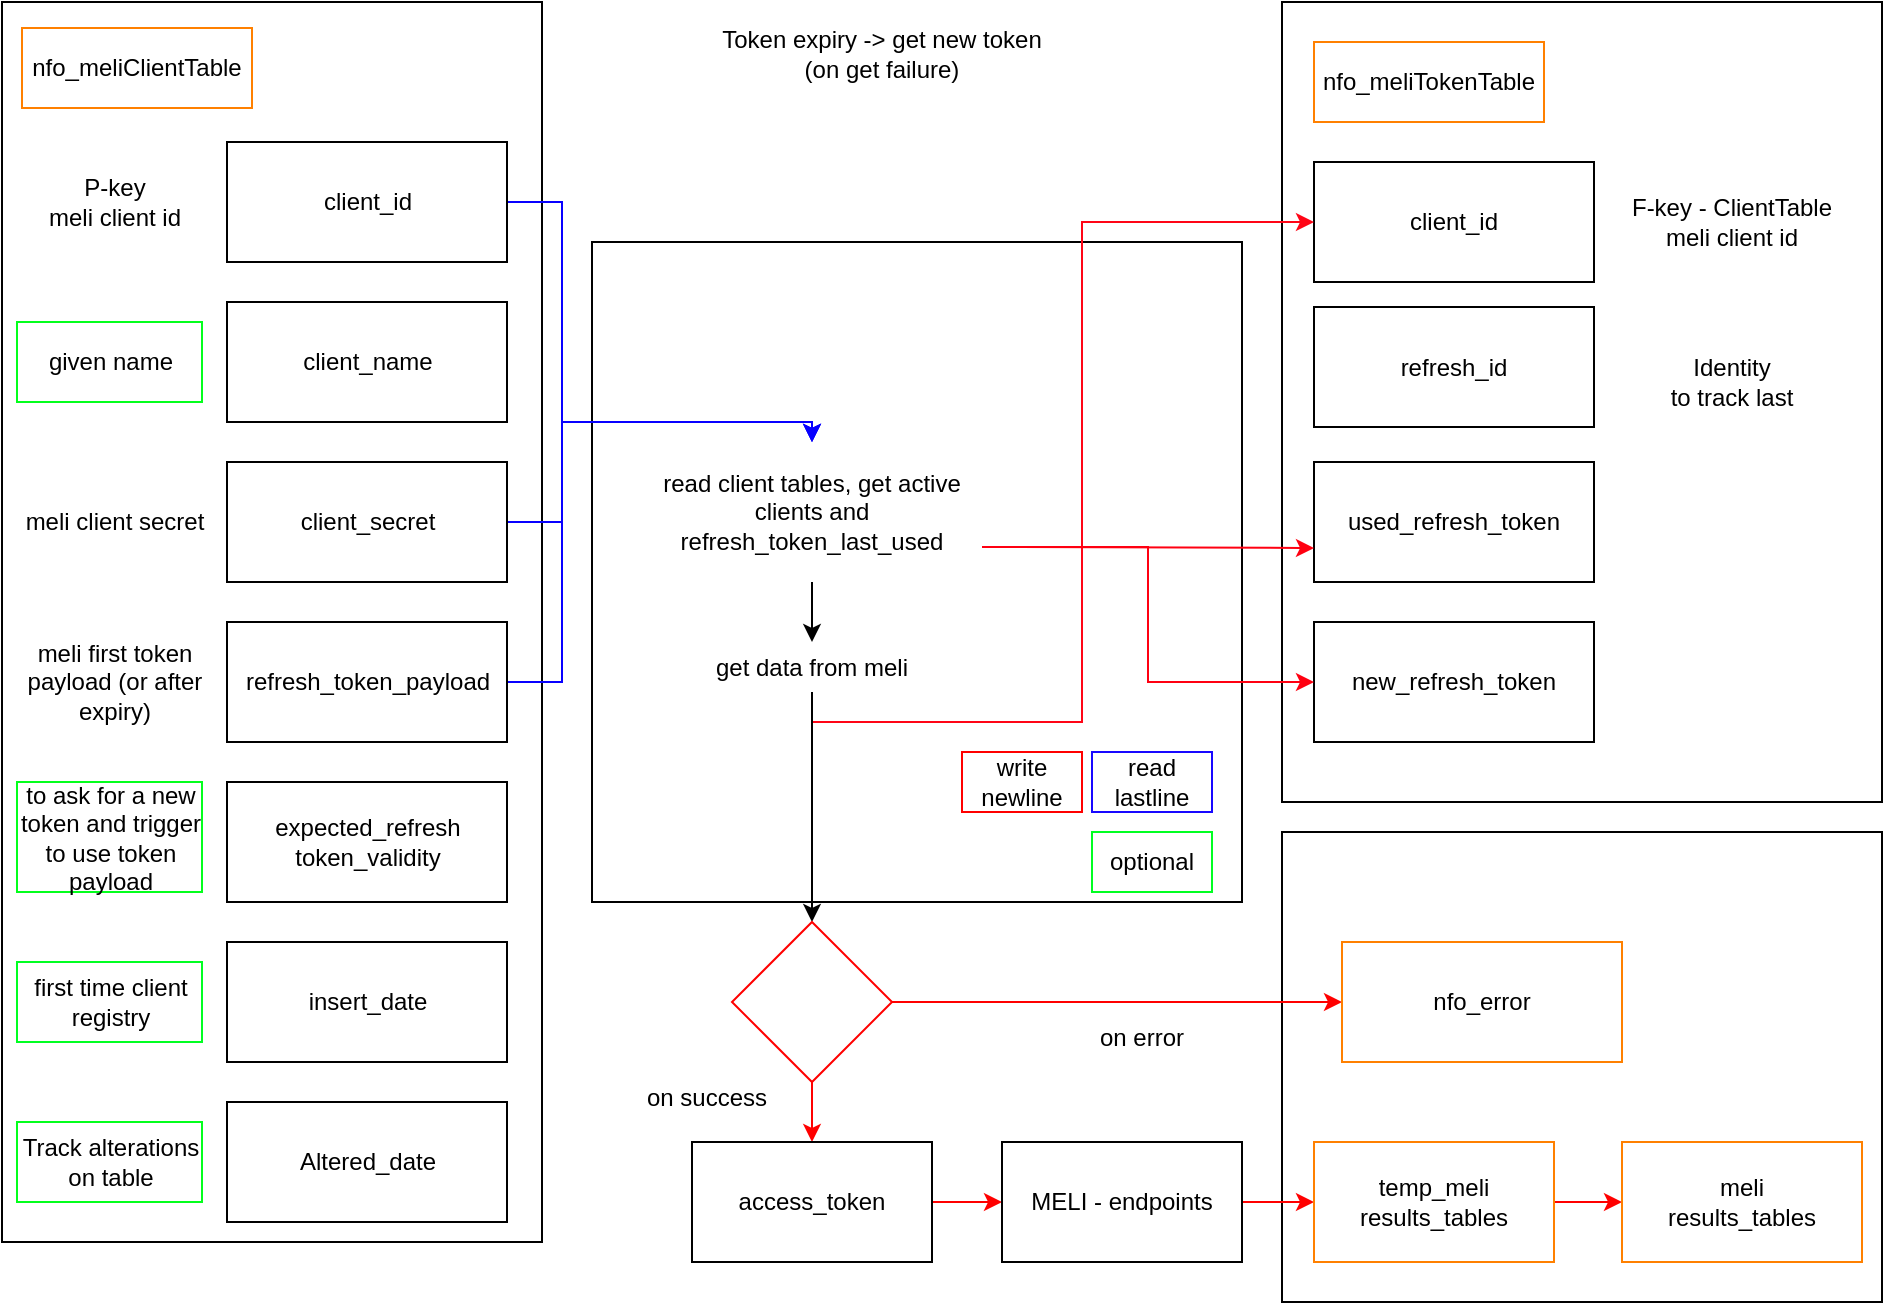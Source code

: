<mxfile version="22.0.8" type="device">
  <diagram name="Página-1" id="DTinN4Y7Yt76tl2UFUI_">
    <mxGraphModel dx="1358" dy="596" grid="1" gridSize="10" guides="1" tooltips="1" connect="1" arrows="1" fold="1" page="1" pageScale="1" pageWidth="827" pageHeight="1169" math="0" shadow="0">
      <root>
        <mxCell id="0" />
        <mxCell id="1" parent="0" />
        <mxCell id="vSFISmRLjkH2FBeVN5JN-68" value="" style="rounded=0;whiteSpace=wrap;html=1;" vertex="1" parent="1">
          <mxGeometry x="335" y="170" width="325" height="330" as="geometry" />
        </mxCell>
        <mxCell id="vSFISmRLjkH2FBeVN5JN-3" value="" style="rounded=0;whiteSpace=wrap;html=1;" vertex="1" parent="1">
          <mxGeometry x="40" y="50" width="270" height="620" as="geometry" />
        </mxCell>
        <mxCell id="vSFISmRLjkH2FBeVN5JN-42" style="edgeStyle=orthogonalEdgeStyle;rounded=0;orthogonalLoop=1;jettySize=auto;html=1;strokeColor=#0800FF;exitX=1;exitY=0.5;exitDx=0;exitDy=0;" edge="1" parent="1" source="vSFISmRLjkH2FBeVN5JN-5" target="vSFISmRLjkH2FBeVN5JN-18">
          <mxGeometry relative="1" as="geometry">
            <Array as="points">
              <mxPoint x="320" y="310" />
              <mxPoint x="320" y="260" />
              <mxPoint x="445" y="260" />
            </Array>
          </mxGeometry>
        </mxCell>
        <mxCell id="vSFISmRLjkH2FBeVN5JN-1" value="client_name" style="rounded=0;whiteSpace=wrap;html=1;" vertex="1" parent="1">
          <mxGeometry x="152.5" y="200" width="140" height="60" as="geometry" />
        </mxCell>
        <mxCell id="vSFISmRLjkH2FBeVN5JN-4" value="nfo_meliClientTable" style="text;html=1;strokeColor=#FF8000;fillColor=none;align=center;verticalAlign=middle;whiteSpace=wrap;rounded=0;" vertex="1" parent="1">
          <mxGeometry x="50" y="63" width="115" height="40" as="geometry" />
        </mxCell>
        <mxCell id="vSFISmRLjkH2FBeVN5JN-43" style="edgeStyle=orthogonalEdgeStyle;rounded=0;orthogonalLoop=1;jettySize=auto;html=1;strokeColor=#0800FF;exitX=1;exitY=0.5;exitDx=0;exitDy=0;" edge="1" parent="1" source="vSFISmRLjkH2FBeVN5JN-7" target="vSFISmRLjkH2FBeVN5JN-18">
          <mxGeometry relative="1" as="geometry">
            <Array as="points">
              <mxPoint x="320" y="390" />
              <mxPoint x="320" y="260" />
              <mxPoint x="445" y="260" />
            </Array>
          </mxGeometry>
        </mxCell>
        <mxCell id="vSFISmRLjkH2FBeVN5JN-5" value="client_secret" style="rounded=0;whiteSpace=wrap;html=1;" vertex="1" parent="1">
          <mxGeometry x="152.5" y="280" width="140" height="60" as="geometry" />
        </mxCell>
        <mxCell id="vSFISmRLjkH2FBeVN5JN-21" style="edgeStyle=orthogonalEdgeStyle;rounded=0;orthogonalLoop=1;jettySize=auto;html=1;entryX=0.5;entryY=0;entryDx=0;entryDy=0;strokeColor=#0800FF;" edge="1" parent="1" source="vSFISmRLjkH2FBeVN5JN-6" target="vSFISmRLjkH2FBeVN5JN-18">
          <mxGeometry relative="1" as="geometry">
            <Array as="points">
              <mxPoint x="320" y="150" />
              <mxPoint x="320" y="260" />
              <mxPoint x="445" y="260" />
            </Array>
          </mxGeometry>
        </mxCell>
        <mxCell id="vSFISmRLjkH2FBeVN5JN-6" value="client_id" style="rounded=0;whiteSpace=wrap;html=1;" vertex="1" parent="1">
          <mxGeometry x="152.5" y="120" width="140" height="60" as="geometry" />
        </mxCell>
        <mxCell id="vSFISmRLjkH2FBeVN5JN-10" value="" style="rounded=0;whiteSpace=wrap;html=1;" vertex="1" parent="1">
          <mxGeometry x="680" y="50" width="300" height="400" as="geometry" />
        </mxCell>
        <mxCell id="vSFISmRLjkH2FBeVN5JN-7" value="refresh_token_payload" style="rounded=0;whiteSpace=wrap;html=1;" vertex="1" parent="1">
          <mxGeometry x="152.5" y="360" width="140" height="60" as="geometry" />
        </mxCell>
        <mxCell id="vSFISmRLjkH2FBeVN5JN-8" value="nfo_meliTokenTable" style="text;html=1;strokeColor=#FF8000;fillColor=none;align=center;verticalAlign=middle;whiteSpace=wrap;rounded=0;" vertex="1" parent="1">
          <mxGeometry x="696" y="70" width="115" height="40" as="geometry" />
        </mxCell>
        <mxCell id="vSFISmRLjkH2FBeVN5JN-11" value="refresh_id" style="rounded=0;whiteSpace=wrap;html=1;" vertex="1" parent="1">
          <mxGeometry x="696" y="202.5" width="140" height="60" as="geometry" />
        </mxCell>
        <mxCell id="vSFISmRLjkH2FBeVN5JN-12" value="used_refresh_token" style="rounded=0;whiteSpace=wrap;html=1;" vertex="1" parent="1">
          <mxGeometry x="696" y="280" width="140" height="60" as="geometry" />
        </mxCell>
        <mxCell id="vSFISmRLjkH2FBeVN5JN-13" value="client_id" style="rounded=0;whiteSpace=wrap;html=1;" vertex="1" parent="1">
          <mxGeometry x="696" y="130" width="140" height="60" as="geometry" />
        </mxCell>
        <mxCell id="vSFISmRLjkH2FBeVN5JN-14" value="new_refresh_token" style="rounded=0;whiteSpace=wrap;html=1;" vertex="1" parent="1">
          <mxGeometry x="696" y="360" width="140" height="60" as="geometry" />
        </mxCell>
        <mxCell id="vSFISmRLjkH2FBeVN5JN-17" value="Token expiry -&amp;gt; get new token&lt;br&gt;(on get failure)" style="text;html=1;strokeColor=none;fillColor=none;align=center;verticalAlign=middle;whiteSpace=wrap;rounded=0;" vertex="1" parent="1">
          <mxGeometry x="370" y="56" width="220" height="40" as="geometry" />
        </mxCell>
        <mxCell id="vSFISmRLjkH2FBeVN5JN-32" style="edgeStyle=orthogonalEdgeStyle;rounded=0;orthogonalLoop=1;jettySize=auto;html=1;strokeColor=#FF0011;exitX=1;exitY=0.75;exitDx=0;exitDy=0;" edge="1" parent="1" source="vSFISmRLjkH2FBeVN5JN-18">
          <mxGeometry relative="1" as="geometry">
            <mxPoint x="810" y="510" as="sourcePoint" />
            <mxPoint x="696" y="323" as="targetPoint" />
            <Array as="points">
              <mxPoint x="696" y="323" />
            </Array>
          </mxGeometry>
        </mxCell>
        <mxCell id="vSFISmRLjkH2FBeVN5JN-73" style="edgeStyle=orthogonalEdgeStyle;rounded=0;orthogonalLoop=1;jettySize=auto;html=1;exitX=0.5;exitY=1;exitDx=0;exitDy=0;" edge="1" parent="1" source="vSFISmRLjkH2FBeVN5JN-18" target="vSFISmRLjkH2FBeVN5JN-27">
          <mxGeometry relative="1" as="geometry" />
        </mxCell>
        <mxCell id="vSFISmRLjkH2FBeVN5JN-18" value="read client tables, get active clients and refresh_token_last_used" style="text;html=1;strokeColor=none;fillColor=none;align=center;verticalAlign=middle;whiteSpace=wrap;rounded=0;" vertex="1" parent="1">
          <mxGeometry x="360" y="270" width="170" height="70" as="geometry" />
        </mxCell>
        <mxCell id="vSFISmRLjkH2FBeVN5JN-30" style="edgeStyle=orthogonalEdgeStyle;rounded=0;orthogonalLoop=1;jettySize=auto;html=1;entryX=0;entryY=0.5;entryDx=0;entryDy=0;strokeColor=#FF0516;" edge="1" parent="1" source="vSFISmRLjkH2FBeVN5JN-27" target="vSFISmRLjkH2FBeVN5JN-13">
          <mxGeometry relative="1" as="geometry">
            <Array as="points">
              <mxPoint x="445" y="410" />
              <mxPoint x="580" y="410" />
              <mxPoint x="580" y="160" />
            </Array>
          </mxGeometry>
        </mxCell>
        <mxCell id="vSFISmRLjkH2FBeVN5JN-94" style="edgeStyle=orthogonalEdgeStyle;rounded=0;orthogonalLoop=1;jettySize=auto;html=1;entryX=0.5;entryY=0;entryDx=0;entryDy=0;" edge="1" parent="1" source="vSFISmRLjkH2FBeVN5JN-27" target="vSFISmRLjkH2FBeVN5JN-86">
          <mxGeometry relative="1" as="geometry" />
        </mxCell>
        <mxCell id="vSFISmRLjkH2FBeVN5JN-27" value="get data from meli" style="text;html=1;strokeColor=none;fillColor=none;align=center;verticalAlign=middle;whiteSpace=wrap;rounded=0;" vertex="1" parent="1">
          <mxGeometry x="385" y="370" width="120" height="25" as="geometry" />
        </mxCell>
        <mxCell id="vSFISmRLjkH2FBeVN5JN-35" value="write&lt;br&gt;newline" style="text;html=1;strokeColor=#FF0000;fillColor=none;align=center;verticalAlign=middle;whiteSpace=wrap;rounded=0;" vertex="1" parent="1">
          <mxGeometry x="520" y="425" width="60" height="30" as="geometry" />
        </mxCell>
        <mxCell id="vSFISmRLjkH2FBeVN5JN-36" value="read&lt;br&gt;lastline" style="text;html=1;strokeColor=#1808FF;fillColor=none;align=center;verticalAlign=middle;whiteSpace=wrap;rounded=0;" vertex="1" parent="1">
          <mxGeometry x="585" y="425" width="60" height="30" as="geometry" />
        </mxCell>
        <mxCell id="vSFISmRLjkH2FBeVN5JN-38" value="P-key&lt;br&gt;meli client id" style="text;html=1;strokeColor=none;fillColor=none;align=center;verticalAlign=middle;whiteSpace=wrap;rounded=0;" vertex="1" parent="1">
          <mxGeometry x="50" y="130" width="92.5" height="40" as="geometry" />
        </mxCell>
        <mxCell id="vSFISmRLjkH2FBeVN5JN-39" value="given name" style="text;html=1;strokeColor=#03FF1C;fillColor=none;align=center;verticalAlign=middle;whiteSpace=wrap;rounded=0;" vertex="1" parent="1">
          <mxGeometry x="47.5" y="210" width="92.5" height="40" as="geometry" />
        </mxCell>
        <mxCell id="vSFISmRLjkH2FBeVN5JN-40" value="meli client secret" style="text;html=1;strokeColor=none;fillColor=none;align=center;verticalAlign=middle;whiteSpace=wrap;rounded=0;" vertex="1" parent="1">
          <mxGeometry x="50" y="290" width="92.5" height="40" as="geometry" />
        </mxCell>
        <mxCell id="vSFISmRLjkH2FBeVN5JN-41" value="meli first token payload (or after expiry)" style="text;html=1;strokeColor=none;fillColor=none;align=center;verticalAlign=middle;whiteSpace=wrap;rounded=0;" vertex="1" parent="1">
          <mxGeometry x="50" y="365" width="92.5" height="50" as="geometry" />
        </mxCell>
        <mxCell id="vSFISmRLjkH2FBeVN5JN-44" value="expected_refresh&lt;br&gt;token_validity" style="rounded=0;whiteSpace=wrap;html=1;" vertex="1" parent="1">
          <mxGeometry x="152.5" y="440" width="140" height="60" as="geometry" />
        </mxCell>
        <mxCell id="vSFISmRLjkH2FBeVN5JN-45" value="to ask for a new token and trigger to use token payload" style="text;html=1;strokeColor=#03FF1C;fillColor=none;align=center;verticalAlign=middle;whiteSpace=wrap;rounded=0;" vertex="1" parent="1">
          <mxGeometry x="47.5" y="440" width="92.5" height="55" as="geometry" />
        </mxCell>
        <mxCell id="vSFISmRLjkH2FBeVN5JN-46" value="insert_date" style="rounded=0;whiteSpace=wrap;html=1;" vertex="1" parent="1">
          <mxGeometry x="152.5" y="520" width="140" height="60" as="geometry" />
        </mxCell>
        <mxCell id="vSFISmRLjkH2FBeVN5JN-47" value="first time client registry" style="text;html=1;strokeColor=#00FF22;fillColor=none;align=center;verticalAlign=middle;whiteSpace=wrap;rounded=0;" vertex="1" parent="1">
          <mxGeometry x="47.5" y="530" width="92.5" height="40" as="geometry" />
        </mxCell>
        <mxCell id="vSFISmRLjkH2FBeVN5JN-48" value="Altered_date" style="rounded=0;whiteSpace=wrap;html=1;" vertex="1" parent="1">
          <mxGeometry x="152.5" y="600" width="140" height="60" as="geometry" />
        </mxCell>
        <mxCell id="vSFISmRLjkH2FBeVN5JN-49" value="Track alterations on table" style="text;html=1;strokeColor=#03FF1C;fillColor=none;align=center;verticalAlign=middle;whiteSpace=wrap;rounded=0;" vertex="1" parent="1">
          <mxGeometry x="47.5" y="610" width="92.5" height="40" as="geometry" />
        </mxCell>
        <mxCell id="vSFISmRLjkH2FBeVN5JN-50" value="optional" style="text;html=1;strokeColor=#00FF22;fillColor=none;align=center;verticalAlign=middle;whiteSpace=wrap;rounded=0;" vertex="1" parent="1">
          <mxGeometry x="585" y="465" width="60" height="30" as="geometry" />
        </mxCell>
        <mxCell id="vSFISmRLjkH2FBeVN5JN-51" value="F-key - ClientTable&lt;br&gt;meli client id" style="text;html=1;strokeColor=none;fillColor=none;align=center;verticalAlign=middle;whiteSpace=wrap;rounded=0;" vertex="1" parent="1">
          <mxGeometry x="850" y="140" width="110" height="40" as="geometry" />
        </mxCell>
        <mxCell id="vSFISmRLjkH2FBeVN5JN-52" value="Identity&lt;br&gt;to track last" style="text;html=1;strokeColor=none;fillColor=none;align=center;verticalAlign=middle;whiteSpace=wrap;rounded=0;" vertex="1" parent="1">
          <mxGeometry x="850" y="220" width="110" height="40" as="geometry" />
        </mxCell>
        <mxCell id="vSFISmRLjkH2FBeVN5JN-63" value="" style="shape=image;verticalLabelPosition=bottom;labelBackgroundColor=default;verticalAlign=top;aspect=fixed;imageAspect=0;image=https://upload.wikimedia.org/wikipedia/commons/thumb/a/a8/Microsoft_Azure_Logo.svg/2560px-Microsoft_Azure_Logo.svg.png;" vertex="1" parent="1">
          <mxGeometry x="880" y="70" width="90.17" height="26" as="geometry" />
        </mxCell>
        <mxCell id="vSFISmRLjkH2FBeVN5JN-66" value="" style="shape=image;verticalLabelPosition=bottom;labelBackgroundColor=default;verticalAlign=top;aspect=fixed;imageAspect=0;image=https://upload.wikimedia.org/wikipedia/commons/thumb/a/a8/Microsoft_Azure_Logo.svg/2560px-Microsoft_Azure_Logo.svg.png;" vertex="1" parent="1">
          <mxGeometry x="213.83" y="60" width="90.17" height="26" as="geometry" />
        </mxCell>
        <mxCell id="vSFISmRLjkH2FBeVN5JN-69" value="" style="shape=image;verticalLabelPosition=bottom;labelBackgroundColor=default;verticalAlign=top;aspect=fixed;imageAspect=0;image=https://cdn.worldvectorlogo.com/logos/python-3.svg;" vertex="1" parent="1">
          <mxGeometry x="340" y="182.3" width="95.52" height="27.7" as="geometry" />
        </mxCell>
        <mxCell id="vSFISmRLjkH2FBeVN5JN-71" value="" style="shape=image;verticalLabelPosition=bottom;labelBackgroundColor=default;verticalAlign=top;aspect=fixed;imageAspect=0;image=https://raw.githubusercontent.com/pola-rs/polars-static/master/logos/polars_github_logo_rect_dark_name.svg;" vertex="1" parent="1">
          <mxGeometry x="524" y="182.3" width="129.97" height="30" as="geometry" />
        </mxCell>
        <mxCell id="vSFISmRLjkH2FBeVN5JN-74" value="" style="shape=image;verticalLabelPosition=bottom;labelBackgroundColor=default;verticalAlign=top;aspect=fixed;imageAspect=0;image=https://upload.wikimedia.org/wikipedia/commons/thumb/e/ed/Pandas_logo.svg/1280px-Pandas_logo.svg.png;" vertex="1" parent="1">
          <mxGeometry x="545.69" y="215" width="86.6" height="35" as="geometry" />
        </mxCell>
        <mxCell id="vSFISmRLjkH2FBeVN5JN-82" style="edgeStyle=orthogonalEdgeStyle;rounded=0;orthogonalLoop=1;jettySize=auto;html=1;entryX=0;entryY=0.5;entryDx=0;entryDy=0;strokeColor=#FF0011;exitX=1;exitY=0.75;exitDx=0;exitDy=0;" edge="1" parent="1" source="vSFISmRLjkH2FBeVN5JN-18" target="vSFISmRLjkH2FBeVN5JN-14">
          <mxGeometry relative="1" as="geometry">
            <mxPoint x="530" y="330" as="sourcePoint" />
            <mxPoint x="706" y="330" as="targetPoint" />
          </mxGeometry>
        </mxCell>
        <mxCell id="vSFISmRLjkH2FBeVN5JN-83" value="" style="rounded=0;whiteSpace=wrap;html=1;" vertex="1" parent="1">
          <mxGeometry x="680" y="465" width="300" height="235" as="geometry" />
        </mxCell>
        <mxCell id="vSFISmRLjkH2FBeVN5JN-84" value="" style="shape=image;verticalLabelPosition=bottom;labelBackgroundColor=default;verticalAlign=top;aspect=fixed;imageAspect=0;image=https://upload.wikimedia.org/wikipedia/commons/thumb/a/a8/Microsoft_Azure_Logo.svg/2560px-Microsoft_Azure_Logo.svg.png;" vertex="1" parent="1">
          <mxGeometry x="880" y="474" width="90.17" height="26" as="geometry" />
        </mxCell>
        <mxCell id="vSFISmRLjkH2FBeVN5JN-90" style="edgeStyle=orthogonalEdgeStyle;rounded=0;orthogonalLoop=1;jettySize=auto;html=1;entryX=0;entryY=0.5;entryDx=0;entryDy=0;strokeColor=#FF0000;" edge="1" parent="1" source="vSFISmRLjkH2FBeVN5JN-86" target="vSFISmRLjkH2FBeVN5JN-88">
          <mxGeometry relative="1" as="geometry">
            <Array as="points">
              <mxPoint x="710" y="550" />
            </Array>
          </mxGeometry>
        </mxCell>
        <mxCell id="vSFISmRLjkH2FBeVN5JN-86" value="" style="rhombus;whiteSpace=wrap;html=1;strokeColor=#FF0000;" vertex="1" parent="1">
          <mxGeometry x="405" y="510" width="80" height="80" as="geometry" />
        </mxCell>
        <mxCell id="vSFISmRLjkH2FBeVN5JN-88" value="nfo_error" style="rounded=0;whiteSpace=wrap;html=1;strokeColor=#FF8000;" vertex="1" parent="1">
          <mxGeometry x="710" y="520" width="140" height="60" as="geometry" />
        </mxCell>
        <mxCell id="vSFISmRLjkH2FBeVN5JN-92" value="on error" style="text;html=1;strokeColor=none;fillColor=none;align=center;verticalAlign=middle;whiteSpace=wrap;rounded=0;" vertex="1" parent="1">
          <mxGeometry x="585" y="555" width="50" height="25" as="geometry" />
        </mxCell>
        <mxCell id="vSFISmRLjkH2FBeVN5JN-93" value="on success" style="text;html=1;strokeColor=none;fillColor=none;align=center;verticalAlign=middle;whiteSpace=wrap;rounded=0;" vertex="1" parent="1">
          <mxGeometry x="360" y="585" width="65" height="25" as="geometry" />
        </mxCell>
        <mxCell id="vSFISmRLjkH2FBeVN5JN-97" value="" style="edgeStyle=orthogonalEdgeStyle;rounded=0;orthogonalLoop=1;jettySize=auto;html=1;entryX=0.5;entryY=0;entryDx=0;entryDy=0;exitX=0.5;exitY=1;exitDx=0;exitDy=0;strokeColor=#FF0000;" edge="1" parent="1" source="vSFISmRLjkH2FBeVN5JN-86" target="vSFISmRLjkH2FBeVN5JN-96">
          <mxGeometry relative="1" as="geometry">
            <mxPoint x="445" y="590" as="sourcePoint" />
            <mxPoint x="720" y="650" as="targetPoint" />
            <Array as="points" />
          </mxGeometry>
        </mxCell>
        <mxCell id="vSFISmRLjkH2FBeVN5JN-100" style="edgeStyle=orthogonalEdgeStyle;rounded=0;orthogonalLoop=1;jettySize=auto;html=1;entryX=0;entryY=0.5;entryDx=0;entryDy=0;strokeColor=#FF0000;" edge="1" parent="1" source="vSFISmRLjkH2FBeVN5JN-96" target="vSFISmRLjkH2FBeVN5JN-95">
          <mxGeometry relative="1" as="geometry" />
        </mxCell>
        <mxCell id="vSFISmRLjkH2FBeVN5JN-96" value="access_token" style="rounded=0;whiteSpace=wrap;html=1;" vertex="1" parent="1">
          <mxGeometry x="385" y="620" width="120" height="60" as="geometry" />
        </mxCell>
        <mxCell id="vSFISmRLjkH2FBeVN5JN-103" style="edgeStyle=orthogonalEdgeStyle;rounded=0;orthogonalLoop=1;jettySize=auto;html=1;strokeColor=#FF0000;" edge="1" parent="1" source="vSFISmRLjkH2FBeVN5JN-95" target="vSFISmRLjkH2FBeVN5JN-101">
          <mxGeometry relative="1" as="geometry" />
        </mxCell>
        <mxCell id="vSFISmRLjkH2FBeVN5JN-95" value="MELI - endpoints" style="rounded=0;whiteSpace=wrap;html=1;" vertex="1" parent="1">
          <mxGeometry x="540" y="620" width="120" height="60" as="geometry" />
        </mxCell>
        <mxCell id="vSFISmRLjkH2FBeVN5JN-104" style="edgeStyle=orthogonalEdgeStyle;rounded=0;orthogonalLoop=1;jettySize=auto;html=1;strokeColor=#FF0000;" edge="1" parent="1" source="vSFISmRLjkH2FBeVN5JN-101" target="vSFISmRLjkH2FBeVN5JN-102">
          <mxGeometry relative="1" as="geometry" />
        </mxCell>
        <mxCell id="vSFISmRLjkH2FBeVN5JN-101" value="temp_meli&lt;br&gt;results_tables" style="rounded=0;whiteSpace=wrap;html=1;strokeColor=#FF8000;" vertex="1" parent="1">
          <mxGeometry x="696" y="620" width="120" height="60" as="geometry" />
        </mxCell>
        <mxCell id="vSFISmRLjkH2FBeVN5JN-102" value="meli&lt;br&gt;results_tables" style="rounded=0;whiteSpace=wrap;html=1;strokeColor=#FF8000;" vertex="1" parent="1">
          <mxGeometry x="850" y="620" width="120" height="60" as="geometry" />
        </mxCell>
      </root>
    </mxGraphModel>
  </diagram>
</mxfile>
